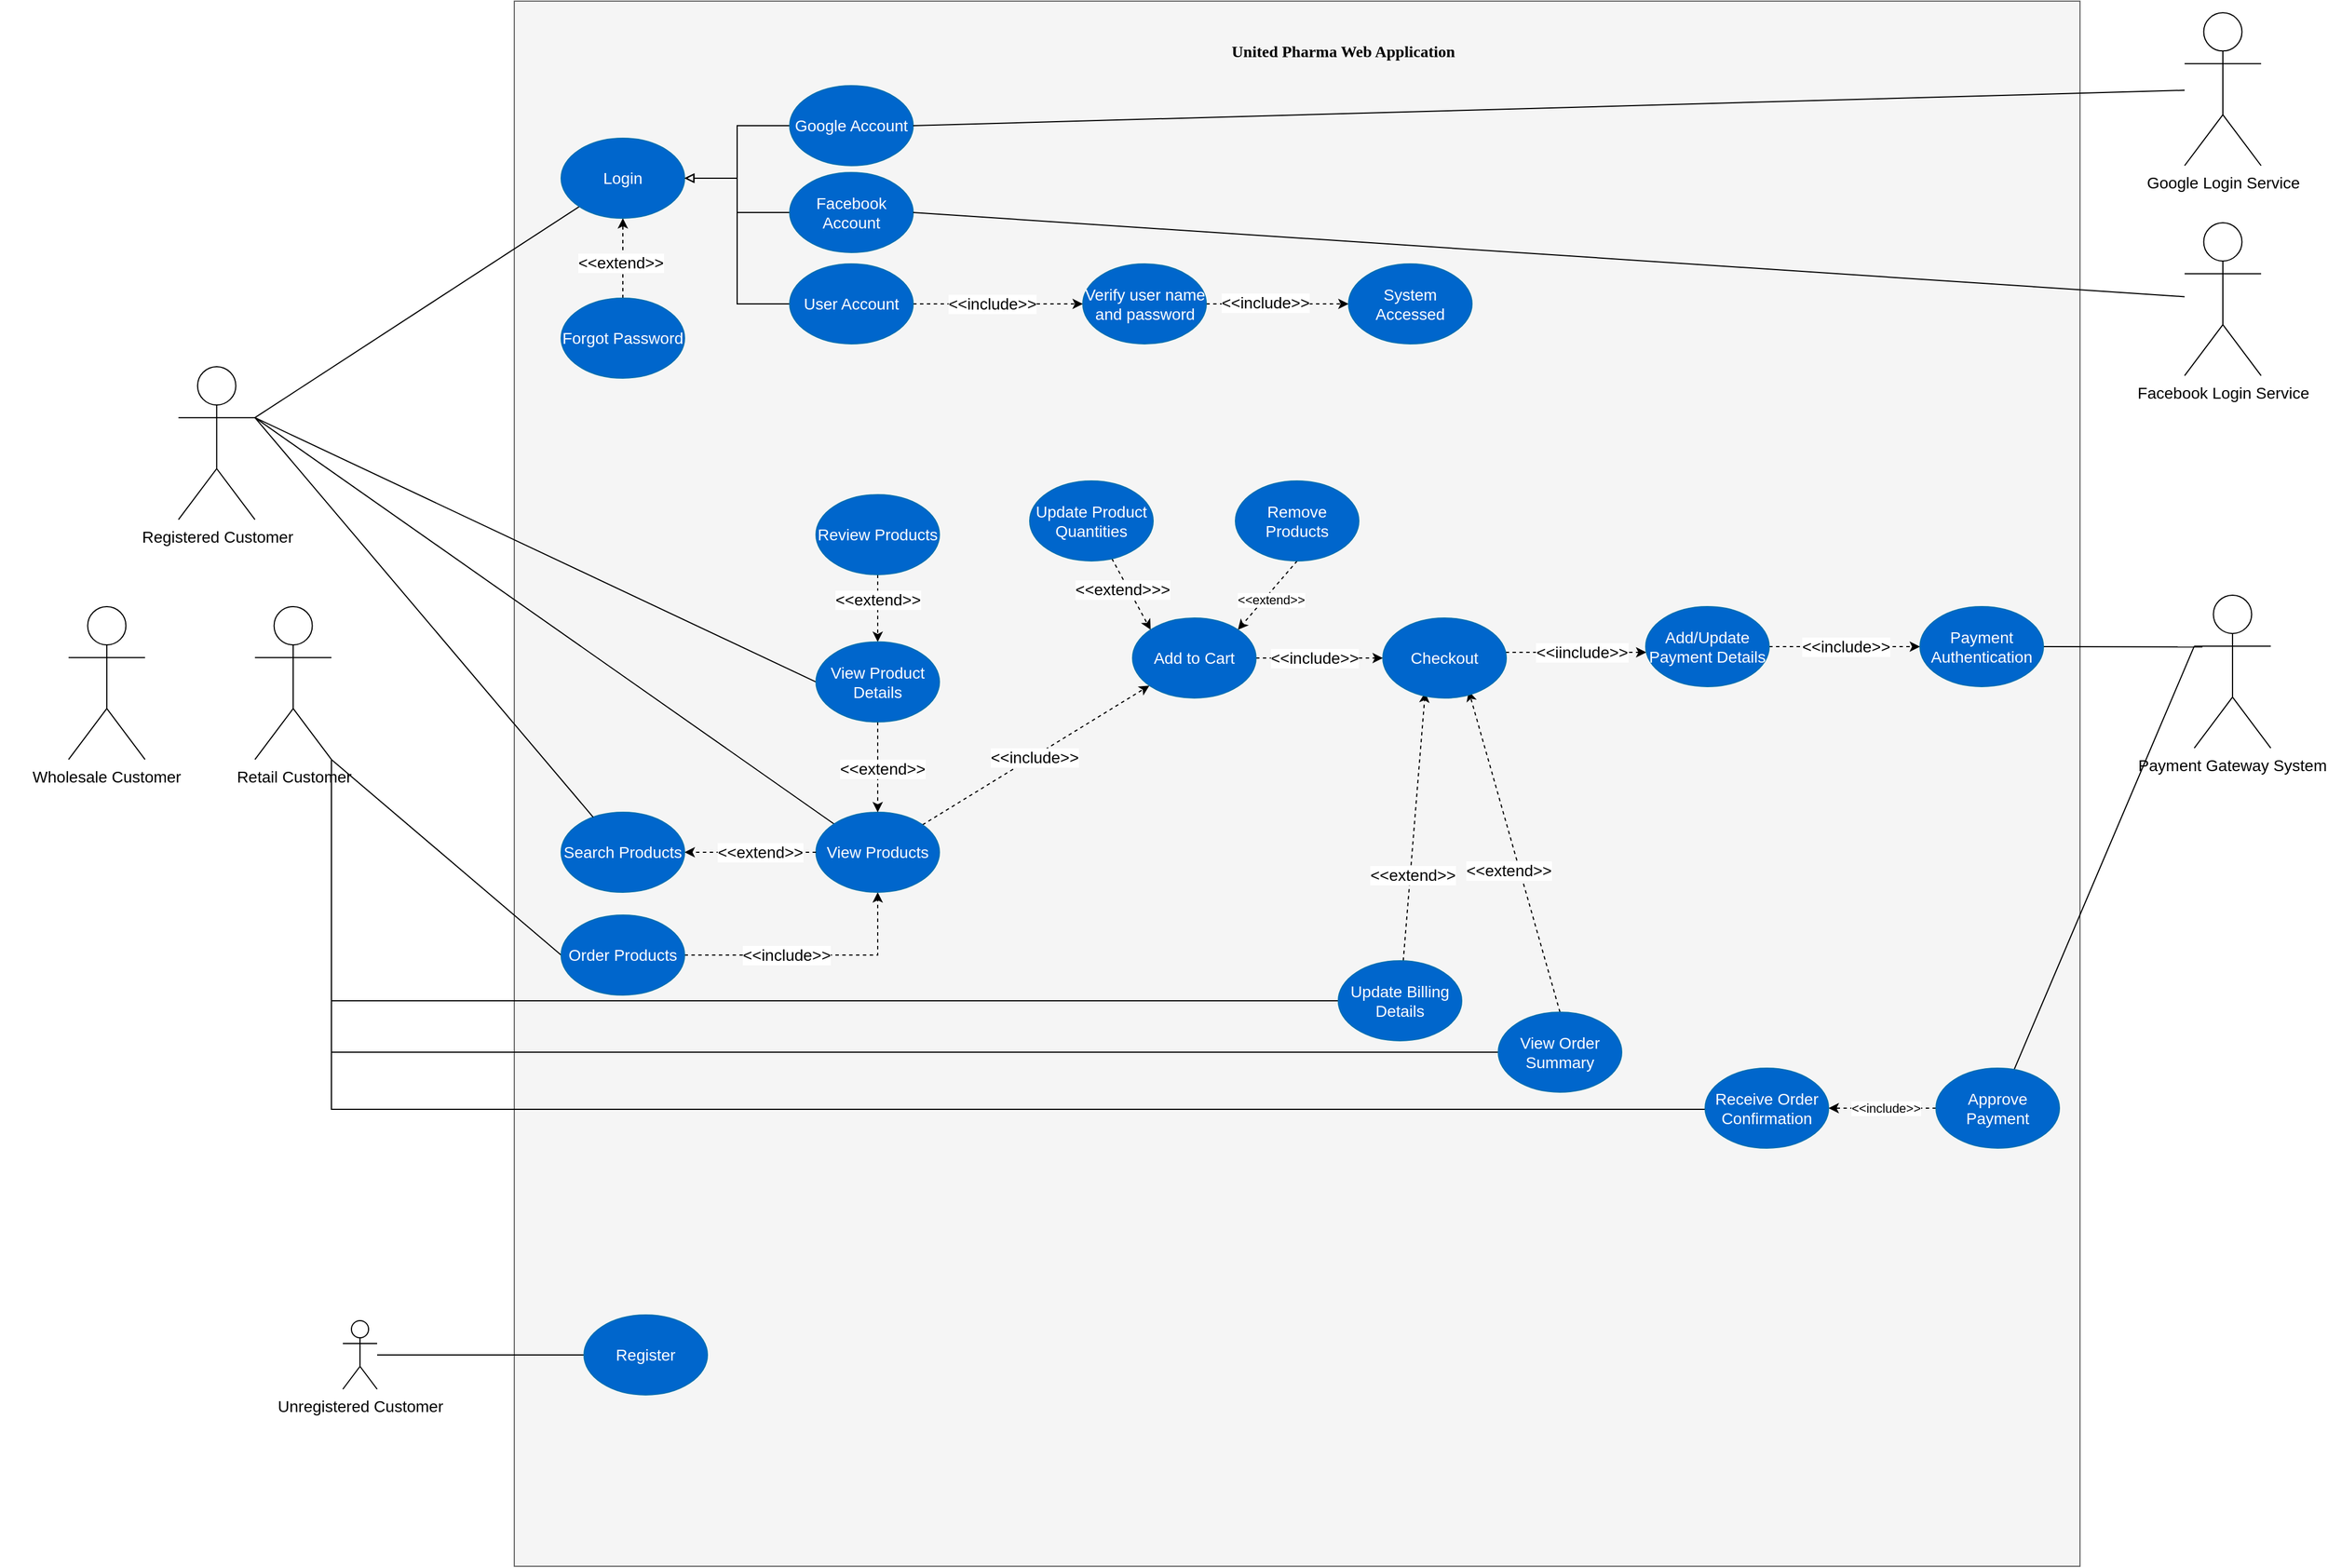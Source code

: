<mxfile version="21.6.2" type="github">
  <diagram name="Page-1" id="nv0in6sxqN7r_D8xVUoy">
    <mxGraphModel dx="3121" dy="740" grid="1" gridSize="10" guides="1" tooltips="1" connect="1" arrows="1" fold="1" page="1" pageScale="1" pageWidth="1654" pageHeight="2336" math="0" shadow="0">
      <root>
        <mxCell id="0" />
        <mxCell id="1" parent="0" />
        <mxCell id="EH9wGpjO3HeuwXqVaA0w-17" value="" style="whiteSpace=wrap;html=1;aspect=fixed;fillColor=#f5f5f5;strokeColor=#666666;fontColor=#333333;fontSize=14;" parent="1" vertex="1">
          <mxGeometry x="410" y="280" width="1370" height="1370" as="geometry" />
        </mxCell>
        <mxCell id="EH9wGpjO3HeuwXqVaA0w-18" value="&lt;h1 style=&quot;font-size: 14px;&quot;&gt;&lt;b style=&quot;font-size: 14px;&quot;&gt;United Pharma Web Application&lt;/b&gt;&lt;/h1&gt;" style="text;html=1;strokeColor=none;fillColor=none;align=center;verticalAlign=middle;whiteSpace=wrap;rounded=0;fontFamily=Verdana;fontSize=14;" parent="1" vertex="1">
          <mxGeometry x="907.5" y="310" width="455" height="30" as="geometry" />
        </mxCell>
        <mxCell id="EH9wGpjO3HeuwXqVaA0w-20" style="rounded=0;orthogonalLoop=1;jettySize=auto;html=1;strokeColor=default;endArrow=none;endFill=0;exitX=1;exitY=0.333;exitDx=0;exitDy=0;exitPerimeter=0;fontSize=14;" parent="1" source="EH9wGpjO3HeuwXqVaA0w-1" target="EH9wGpjO3HeuwXqVaA0w-19" edge="1">
          <mxGeometry relative="1" as="geometry" />
        </mxCell>
        <mxCell id="EH9wGpjO3HeuwXqVaA0w-23" style="edgeStyle=elbowEdgeStyle;rounded=0;orthogonalLoop=1;jettySize=auto;html=1;endArrow=none;endFill=0;fontSize=14;" parent="1" source="EH9wGpjO3HeuwXqVaA0w-15" target="EH9wGpjO3HeuwXqVaA0w-21" edge="1">
          <mxGeometry relative="1" as="geometry" />
        </mxCell>
        <mxCell id="EH9wGpjO3HeuwXqVaA0w-15" value="Unregistered Customer" style="shape=umlActor;verticalLabelPosition=bottom;verticalAlign=top;html=1;outlineConnect=0;fontSize=14;" parent="1" vertex="1">
          <mxGeometry x="260" y="1435" width="30" height="60" as="geometry" />
        </mxCell>
        <mxCell id="N690Rj-D5nCbPYyqFjpt-19" style="rounded=0;orthogonalLoop=1;jettySize=auto;html=1;entryX=0.5;entryY=1;entryDx=0;entryDy=0;dashed=1;edgeStyle=orthogonalEdgeStyle;elbow=vertical;fontSize=14;" edge="1" parent="1" source="N690Rj-D5nCbPYyqFjpt-18" target="EH9wGpjO3HeuwXqVaA0w-19">
          <mxGeometry relative="1" as="geometry" />
        </mxCell>
        <mxCell id="N690Rj-D5nCbPYyqFjpt-20" value="&amp;lt;&amp;lt;extend&amp;gt;&amp;gt;" style="edgeLabel;html=1;align=center;verticalAlign=middle;resizable=0;points=[];fontSize=14;" vertex="1" connectable="0" parent="N690Rj-D5nCbPYyqFjpt-19">
          <mxGeometry x="-0.094" y="2" relative="1" as="geometry">
            <mxPoint as="offset" />
          </mxGeometry>
        </mxCell>
        <mxCell id="EH9wGpjO3HeuwXqVaA0w-19" value="Login" style="ellipse;whiteSpace=wrap;html=1;fillColor=#0066CC;strokeColor=#006EAF;fontColor=#ffffff;fontSize=14;" parent="1" vertex="1">
          <mxGeometry x="451" y="400" width="108" height="70" as="geometry" />
        </mxCell>
        <mxCell id="EH9wGpjO3HeuwXqVaA0w-21" value="Register" style="ellipse;whiteSpace=wrap;html=1;fillColor=#0066CC;strokeColor=#006EAF;fontColor=#ffffff;fontSize=14;" parent="1" vertex="1">
          <mxGeometry x="471" y="1430" width="108" height="70" as="geometry" />
        </mxCell>
        <mxCell id="N690Rj-D5nCbPYyqFjpt-7" style="rounded=0;orthogonalLoop=1;jettySize=auto;html=1;edgeStyle=orthogonalEdgeStyle;entryX=1;entryY=0.5;entryDx=0;entryDy=0;endArrow=block;endFill=0;jumpStyle=none;fontSize=14;" edge="1" parent="1" source="N690Rj-D5nCbPYyqFjpt-1" target="EH9wGpjO3HeuwXqVaA0w-19">
          <mxGeometry relative="1" as="geometry" />
        </mxCell>
        <mxCell id="N690Rj-D5nCbPYyqFjpt-1" value="Google Account" style="ellipse;whiteSpace=wrap;html=1;fillColor=#0066CC;strokeColor=#006EAF;fontColor=#ffffff;fontSize=14;" vertex="1" parent="1">
          <mxGeometry x="651" y="354" width="108" height="70" as="geometry" />
        </mxCell>
        <mxCell id="N690Rj-D5nCbPYyqFjpt-8" style="rounded=0;orthogonalLoop=1;jettySize=auto;html=1;edgeStyle=orthogonalEdgeStyle;endArrow=block;endFill=0;jumpStyle=none;fontSize=14;" edge="1" parent="1" source="N690Rj-D5nCbPYyqFjpt-5" target="EH9wGpjO3HeuwXqVaA0w-19">
          <mxGeometry relative="1" as="geometry" />
        </mxCell>
        <mxCell id="N690Rj-D5nCbPYyqFjpt-5" value="Facebook Account" style="ellipse;whiteSpace=wrap;html=1;fillColor=#0066CC;strokeColor=#006EAF;fontColor=#ffffff;fontSize=14;" vertex="1" parent="1">
          <mxGeometry x="651" y="430" width="108" height="70" as="geometry" />
        </mxCell>
        <mxCell id="N690Rj-D5nCbPYyqFjpt-9" style="rounded=0;orthogonalLoop=1;jettySize=auto;html=1;exitX=0;exitY=0.5;exitDx=0;exitDy=0;entryX=1;entryY=0.5;entryDx=0;entryDy=0;edgeStyle=orthogonalEdgeStyle;endArrow=block;endFill=0;jumpStyle=none;fontSize=14;" edge="1" parent="1" source="N690Rj-D5nCbPYyqFjpt-6" target="EH9wGpjO3HeuwXqVaA0w-19">
          <mxGeometry relative="1" as="geometry" />
        </mxCell>
        <mxCell id="N690Rj-D5nCbPYyqFjpt-26" value="" style="edgeStyle=elbowEdgeStyle;rounded=0;orthogonalLoop=1;jettySize=auto;html=1;dashed=1;elbow=horizontal;fontSize=14;" edge="1" parent="1" source="N690Rj-D5nCbPYyqFjpt-6" target="N690Rj-D5nCbPYyqFjpt-25">
          <mxGeometry relative="1" as="geometry" />
        </mxCell>
        <mxCell id="N690Rj-D5nCbPYyqFjpt-30" value="&amp;lt;&amp;lt;include&amp;gt;&amp;gt;" style="edgeLabel;html=1;align=center;verticalAlign=middle;resizable=0;points=[];fontSize=14;" vertex="1" connectable="0" parent="N690Rj-D5nCbPYyqFjpt-26">
          <mxGeometry x="-0.158" y="-3" relative="1" as="geometry">
            <mxPoint x="6" y="-3" as="offset" />
          </mxGeometry>
        </mxCell>
        <mxCell id="N690Rj-D5nCbPYyqFjpt-6" value="User Account" style="ellipse;whiteSpace=wrap;html=1;fillColor=#0066CC;strokeColor=#006EAF;fontColor=#ffffff;fontSize=14;" vertex="1" parent="1">
          <mxGeometry x="651" y="510" width="108" height="70" as="geometry" />
        </mxCell>
        <mxCell id="N690Rj-D5nCbPYyqFjpt-13" style="rounded=0;orthogonalLoop=1;jettySize=auto;html=1;entryX=1;entryY=0.5;entryDx=0;entryDy=0;endArrow=none;endFill=0;fontSize=14;" edge="1" parent="1" source="N690Rj-D5nCbPYyqFjpt-11" target="N690Rj-D5nCbPYyqFjpt-1">
          <mxGeometry relative="1" as="geometry" />
        </mxCell>
        <mxCell id="N690Rj-D5nCbPYyqFjpt-16" style="rounded=0;orthogonalLoop=1;jettySize=auto;html=1;entryX=1;entryY=0.5;entryDx=0;entryDy=0;endArrow=none;endFill=0;fontSize=14;" edge="1" parent="1" source="N690Rj-D5nCbPYyqFjpt-14" target="N690Rj-D5nCbPYyqFjpt-5">
          <mxGeometry relative="1" as="geometry" />
        </mxCell>
        <mxCell id="N690Rj-D5nCbPYyqFjpt-18" value="Forgot Password" style="ellipse;whiteSpace=wrap;html=1;fillColor=#0066CC;strokeColor=#006EAF;fontColor=#ffffff;fontSize=14;" vertex="1" parent="1">
          <mxGeometry x="451" y="540" width="108" height="70" as="geometry" />
        </mxCell>
        <mxCell id="N690Rj-D5nCbPYyqFjpt-28" value="" style="edgeStyle=elbowEdgeStyle;rounded=0;orthogonalLoop=1;jettySize=auto;html=1;dashed=1;fontSize=14;" edge="1" parent="1" source="N690Rj-D5nCbPYyqFjpt-25" target="N690Rj-D5nCbPYyqFjpt-27">
          <mxGeometry relative="1" as="geometry" />
        </mxCell>
        <mxCell id="N690Rj-D5nCbPYyqFjpt-31" value="&amp;lt;&amp;lt;include&amp;gt;&amp;gt;" style="edgeLabel;html=1;align=center;verticalAlign=middle;resizable=0;points=[];fontSize=14;" vertex="1" connectable="0" parent="N690Rj-D5nCbPYyqFjpt-28">
          <mxGeometry x="-0.174" y="1" relative="1" as="geometry">
            <mxPoint as="offset" />
          </mxGeometry>
        </mxCell>
        <mxCell id="N690Rj-D5nCbPYyqFjpt-25" value="Verify user name and password" style="ellipse;whiteSpace=wrap;html=1;fillColor=#0066CC;strokeColor=#006EAF;fontColor=#ffffff;fontSize=14;" vertex="1" parent="1">
          <mxGeometry x="907.5" y="510" width="108" height="70" as="geometry" />
        </mxCell>
        <mxCell id="N690Rj-D5nCbPYyqFjpt-27" value="System Accessed" style="ellipse;whiteSpace=wrap;html=1;fillColor=#0066CC;strokeColor=#006EAF;fontColor=#ffffff;fontSize=14;" vertex="1" parent="1">
          <mxGeometry x="1140" y="510" width="108" height="70" as="geometry" />
        </mxCell>
        <mxCell id="N690Rj-D5nCbPYyqFjpt-32" value="" style="group;fontSize=14;" vertex="1" connectable="0" parent="1">
          <mxGeometry x="1890" y="364" width="65" height="250" as="geometry" />
        </mxCell>
        <mxCell id="N690Rj-D5nCbPYyqFjpt-11" value="Google Login Service" style="shape=umlActor;verticalLabelPosition=bottom;verticalAlign=top;html=1;outlineConnect=0;fontSize=14;" vertex="1" parent="N690Rj-D5nCbPYyqFjpt-32">
          <mxGeometry x="-18.46" y="-73.84" width="66.924" height="133.844" as="geometry" />
        </mxCell>
        <mxCell id="N690Rj-D5nCbPYyqFjpt-14" value="Facebook Login Service" style="shape=umlActor;verticalLabelPosition=bottom;verticalAlign=top;html=1;outlineConnect=0;fontSize=14;" vertex="1" parent="N690Rj-D5nCbPYyqFjpt-32">
          <mxGeometry x="-18.46" y="110" width="66.924" height="133.844" as="geometry" />
        </mxCell>
        <mxCell id="N690Rj-D5nCbPYyqFjpt-17" style="edgeStyle=elbowEdgeStyle;rounded=0;orthogonalLoop=1;jettySize=auto;html=1;exitX=0.5;exitY=0.5;exitDx=0;exitDy=0;exitPerimeter=0;fontSize=14;" edge="1" parent="N690Rj-D5nCbPYyqFjpt-32" source="N690Rj-D5nCbPYyqFjpt-14" target="N690Rj-D5nCbPYyqFjpt-14">
          <mxGeometry relative="1" as="geometry" />
        </mxCell>
        <mxCell id="N690Rj-D5nCbPYyqFjpt-42" value="" style="edgeStyle=orthogonalEdgeStyle;rounded=0;orthogonalLoop=1;jettySize=auto;html=1;elbow=horizontal;dashed=1;entryX=0.5;entryY=1;entryDx=0;entryDy=0;fontSize=14;" edge="1" parent="1" source="N690Rj-D5nCbPYyqFjpt-37" target="N690Rj-D5nCbPYyqFjpt-41">
          <mxGeometry relative="1" as="geometry" />
        </mxCell>
        <mxCell id="N690Rj-D5nCbPYyqFjpt-44" value="&amp;lt;&amp;lt;include&amp;gt;&amp;gt;" style="edgeLabel;html=1;align=center;verticalAlign=middle;resizable=0;points=[];fontSize=14;" vertex="1" connectable="0" parent="N690Rj-D5nCbPYyqFjpt-42">
          <mxGeometry x="-0.283" y="-1" relative="1" as="geometry">
            <mxPoint x="8" y="-1" as="offset" />
          </mxGeometry>
        </mxCell>
        <mxCell id="N690Rj-D5nCbPYyqFjpt-105" style="rounded=0;orthogonalLoop=1;jettySize=auto;html=1;exitX=0;exitY=0.5;exitDx=0;exitDy=0;entryX=1;entryY=1;entryDx=0;entryDy=0;entryPerimeter=0;endArrow=none;endFill=0;fontSize=14;" edge="1" parent="1" source="N690Rj-D5nCbPYyqFjpt-37" target="EH9wGpjO3HeuwXqVaA0w-2">
          <mxGeometry relative="1" as="geometry" />
        </mxCell>
        <mxCell id="N690Rj-D5nCbPYyqFjpt-37" value="Order Products" style="ellipse;whiteSpace=wrap;html=1;fillColor=#0066CC;strokeColor=#006EAF;fontColor=#ffffff;fontSize=14;" vertex="1" parent="1">
          <mxGeometry x="451" y="1080" width="108" height="70" as="geometry" />
        </mxCell>
        <mxCell id="N690Rj-D5nCbPYyqFjpt-52" value="" style="rounded=0;orthogonalLoop=1;jettySize=auto;html=1;dashed=1;elbow=horizontal;entryX=0.5;entryY=0;entryDx=0;entryDy=0;fontSize=14;" edge="1" parent="1" source="N690Rj-D5nCbPYyqFjpt-51" target="N690Rj-D5nCbPYyqFjpt-71">
          <mxGeometry relative="1" as="geometry" />
        </mxCell>
        <mxCell id="N690Rj-D5nCbPYyqFjpt-53" value="&amp;lt;&amp;lt;extend&amp;gt;&amp;gt;" style="edgeLabel;html=1;align=center;verticalAlign=middle;resizable=0;points=[];fontSize=14;" vertex="1" connectable="0" parent="N690Rj-D5nCbPYyqFjpt-52">
          <mxGeometry x="0.367" y="-1" relative="1" as="geometry">
            <mxPoint x="1" y="-19" as="offset" />
          </mxGeometry>
        </mxCell>
        <mxCell id="N690Rj-D5nCbPYyqFjpt-57" value="" style="rounded=0;orthogonalLoop=1;jettySize=auto;html=1;dashed=1;fontSize=14;" edge="1" parent="1" source="N690Rj-D5nCbPYyqFjpt-41" target="N690Rj-D5nCbPYyqFjpt-56">
          <mxGeometry relative="1" as="geometry" />
        </mxCell>
        <mxCell id="N690Rj-D5nCbPYyqFjpt-58" value="&amp;lt;&amp;lt;include&amp;gt;&amp;gt;" style="edgeLabel;html=1;align=center;verticalAlign=middle;resizable=0;points=[];fontSize=14;" vertex="1" connectable="0" parent="N690Rj-D5nCbPYyqFjpt-57">
          <mxGeometry x="-0.014" y="-1" relative="1" as="geometry">
            <mxPoint x="-1" as="offset" />
          </mxGeometry>
        </mxCell>
        <mxCell id="N690Rj-D5nCbPYyqFjpt-95" style="rounded=0;orthogonalLoop=1;jettySize=auto;html=1;exitX=0;exitY=0;exitDx=0;exitDy=0;entryX=1;entryY=0.333;entryDx=0;entryDy=0;entryPerimeter=0;endArrow=none;endFill=0;fontSize=14;" edge="1" parent="1" source="N690Rj-D5nCbPYyqFjpt-41" target="EH9wGpjO3HeuwXqVaA0w-1">
          <mxGeometry relative="1" as="geometry" />
        </mxCell>
        <mxCell id="N690Rj-D5nCbPYyqFjpt-41" value="View Products" style="ellipse;whiteSpace=wrap;html=1;fillColor=#0066CC;strokeColor=#006EAF;fontColor=#ffffff;fontSize=14;" vertex="1" parent="1">
          <mxGeometry x="674" y="990" width="108" height="70" as="geometry" />
        </mxCell>
        <mxCell id="N690Rj-D5nCbPYyqFjpt-47" style="rounded=0;orthogonalLoop=1;jettySize=auto;html=1;exitX=0;exitY=0.5;exitDx=0;exitDy=0;entryX=1;entryY=0.5;entryDx=0;entryDy=0;dashed=1;fontSize=14;" edge="1" parent="1" source="N690Rj-D5nCbPYyqFjpt-41" target="N690Rj-D5nCbPYyqFjpt-46">
          <mxGeometry relative="1" as="geometry" />
        </mxCell>
        <mxCell id="N690Rj-D5nCbPYyqFjpt-48" value="&amp;lt;&amp;lt;extend&amp;gt;&amp;gt;" style="edgeLabel;html=1;align=center;verticalAlign=middle;resizable=0;points=[];fontSize=14;" vertex="1" connectable="0" parent="N690Rj-D5nCbPYyqFjpt-47">
          <mxGeometry x="-0.286" y="1" relative="1" as="geometry">
            <mxPoint x="-8" y="-1" as="offset" />
          </mxGeometry>
        </mxCell>
        <mxCell id="N690Rj-D5nCbPYyqFjpt-46" value="Search Products" style="ellipse;whiteSpace=wrap;html=1;fillColor=#0066CC;strokeColor=#006EAF;fontColor=#ffffff;fontSize=14;" vertex="1" parent="1">
          <mxGeometry x="451" y="990" width="108" height="70" as="geometry" />
        </mxCell>
        <mxCell id="N690Rj-D5nCbPYyqFjpt-51" value="Review Products" style="ellipse;whiteSpace=wrap;html=1;fillColor=#0066CC;strokeColor=#006EAF;fontColor=#ffffff;fontSize=14;" vertex="1" parent="1">
          <mxGeometry x="674" y="712" width="108" height="70" as="geometry" />
        </mxCell>
        <mxCell id="N690Rj-D5nCbPYyqFjpt-60" value="" style="edgeStyle=elbowEdgeStyle;rounded=0;orthogonalLoop=1;jettySize=auto;html=1;dashed=1;elbow=vertical;fontSize=14;" edge="1" parent="1" source="N690Rj-D5nCbPYyqFjpt-56" target="N690Rj-D5nCbPYyqFjpt-59">
          <mxGeometry relative="1" as="geometry" />
        </mxCell>
        <mxCell id="N690Rj-D5nCbPYyqFjpt-61" value="&amp;lt;&amp;lt;include&amp;gt;&amp;gt;" style="edgeLabel;html=1;align=center;verticalAlign=middle;resizable=0;points=[];fontSize=14;" vertex="1" connectable="0" parent="N690Rj-D5nCbPYyqFjpt-60">
          <mxGeometry x="-0.397" y="-2" relative="1" as="geometry">
            <mxPoint x="17" y="-2" as="offset" />
          </mxGeometry>
        </mxCell>
        <mxCell id="N690Rj-D5nCbPYyqFjpt-63" value="" style="rounded=0;orthogonalLoop=1;jettySize=auto;html=1;dashed=1;elbow=vertical;entryX=0;entryY=0;entryDx=0;entryDy=0;fontSize=14;" edge="1" parent="1" source="N690Rj-D5nCbPYyqFjpt-62" target="N690Rj-D5nCbPYyqFjpt-56">
          <mxGeometry relative="1" as="geometry" />
        </mxCell>
        <mxCell id="N690Rj-D5nCbPYyqFjpt-99" value="&amp;lt;&amp;lt;extend&amp;gt;&amp;gt;&amp;gt;" style="edgeLabel;html=1;align=center;verticalAlign=middle;resizable=0;points=[];fontSize=14;" vertex="1" connectable="0" parent="N690Rj-D5nCbPYyqFjpt-63">
          <mxGeometry x="-0.212" y="-5" relative="1" as="geometry">
            <mxPoint as="offset" />
          </mxGeometry>
        </mxCell>
        <mxCell id="N690Rj-D5nCbPYyqFjpt-67" style="rounded=0;orthogonalLoop=1;jettySize=auto;html=1;dashed=1;entryX=1;entryY=0;entryDx=0;entryDy=0;exitX=0.5;exitY=1;exitDx=0;exitDy=0;fontSize=14;" edge="1" parent="1" source="N690Rj-D5nCbPYyqFjpt-66" target="N690Rj-D5nCbPYyqFjpt-56">
          <mxGeometry relative="1" as="geometry" />
        </mxCell>
        <mxCell id="N690Rj-D5nCbPYyqFjpt-147" value="&amp;lt;&amp;lt;extend&amp;gt;&amp;gt;" style="edgeLabel;html=1;align=center;verticalAlign=middle;resizable=0;points=[];" vertex="1" connectable="0" parent="N690Rj-D5nCbPYyqFjpt-67">
          <mxGeometry x="0.021" y="5" relative="1" as="geometry">
            <mxPoint x="-1" as="offset" />
          </mxGeometry>
        </mxCell>
        <mxCell id="N690Rj-D5nCbPYyqFjpt-56" value="Add to Cart" style="ellipse;whiteSpace=wrap;html=1;fillColor=#0066CC;strokeColor=#006EAF;fontColor=#ffffff;fontSize=14;" vertex="1" parent="1">
          <mxGeometry x="951" y="820" width="108" height="70" as="geometry" />
        </mxCell>
        <mxCell id="N690Rj-D5nCbPYyqFjpt-82" value="" style="rounded=0;orthogonalLoop=1;jettySize=auto;html=1;dashed=1;elbow=vertical;fontSize=14;entryX=0.343;entryY=0.928;entryDx=0;entryDy=0;entryPerimeter=0;" edge="1" parent="1" source="N690Rj-D5nCbPYyqFjpt-81" target="N690Rj-D5nCbPYyqFjpt-59">
          <mxGeometry relative="1" as="geometry" />
        </mxCell>
        <mxCell id="N690Rj-D5nCbPYyqFjpt-83" value="&amp;lt;&amp;lt;extend&amp;gt;&amp;gt;" style="edgeLabel;html=1;align=center;verticalAlign=middle;resizable=0;points=[];fontSize=14;" vertex="1" connectable="0" parent="N690Rj-D5nCbPYyqFjpt-82">
          <mxGeometry x="-0.354" y="-2" relative="1" as="geometry">
            <mxPoint as="offset" />
          </mxGeometry>
        </mxCell>
        <mxCell id="N690Rj-D5nCbPYyqFjpt-88" style="rounded=0;orthogonalLoop=1;jettySize=auto;html=1;exitX=0.5;exitY=0;exitDx=0;exitDy=0;dashed=1;entryX=0.696;entryY=0.913;entryDx=0;entryDy=0;fontSize=14;entryPerimeter=0;" edge="1" parent="1" source="N690Rj-D5nCbPYyqFjpt-87" target="N690Rj-D5nCbPYyqFjpt-59">
          <mxGeometry relative="1" as="geometry" />
        </mxCell>
        <mxCell id="N690Rj-D5nCbPYyqFjpt-89" value="&amp;lt;&amp;lt;extend&amp;gt;&amp;gt;" style="edgeLabel;html=1;align=center;verticalAlign=middle;resizable=0;points=[];fontSize=14;" vertex="1" connectable="0" parent="N690Rj-D5nCbPYyqFjpt-88">
          <mxGeometry x="-0.037" y="4" relative="1" as="geometry">
            <mxPoint x="-3" y="10" as="offset" />
          </mxGeometry>
        </mxCell>
        <mxCell id="N690Rj-D5nCbPYyqFjpt-124" value="" style="edgeStyle=elbowEdgeStyle;rounded=0;orthogonalLoop=1;jettySize=auto;html=1;endArrow=classic;endFill=1;dashed=1;elbow=vertical;fontSize=14;" edge="1" parent="1" source="N690Rj-D5nCbPYyqFjpt-59" target="N690Rj-D5nCbPYyqFjpt-123">
          <mxGeometry relative="1" as="geometry" />
        </mxCell>
        <mxCell id="N690Rj-D5nCbPYyqFjpt-125" value="&amp;lt;&amp;lt;iinclude&amp;gt;&amp;gt;" style="edgeLabel;html=1;align=center;verticalAlign=middle;resizable=0;points=[];fontSize=14;" vertex="1" connectable="0" parent="N690Rj-D5nCbPYyqFjpt-124">
          <mxGeometry x="-0.398" y="-3" relative="1" as="geometry">
            <mxPoint x="29" y="-3" as="offset" />
          </mxGeometry>
        </mxCell>
        <mxCell id="N690Rj-D5nCbPYyqFjpt-59" value="Checkout" style="ellipse;whiteSpace=wrap;html=1;fillColor=#0066CC;strokeColor=#006EAF;fontColor=#ffffff;fontSize=14;" vertex="1" parent="1">
          <mxGeometry x="1170" y="820" width="108" height="70" as="geometry" />
        </mxCell>
        <mxCell id="N690Rj-D5nCbPYyqFjpt-62" value="Update Product Quantities" style="ellipse;whiteSpace=wrap;html=1;fillColor=#0066CC;strokeColor=#006EAF;fontColor=#ffffff;fontSize=14;" vertex="1" parent="1">
          <mxGeometry x="861" y="700" width="108" height="70" as="geometry" />
        </mxCell>
        <mxCell id="N690Rj-D5nCbPYyqFjpt-66" value="Remove Products" style="ellipse;whiteSpace=wrap;html=1;fillColor=#0066CC;strokeColor=#006EAF;fontColor=#ffffff;fontSize=14;" vertex="1" parent="1">
          <mxGeometry x="1041" y="700" width="108" height="70" as="geometry" />
        </mxCell>
        <mxCell id="N690Rj-D5nCbPYyqFjpt-72" value="" style="rounded=0;orthogonalLoop=1;jettySize=auto;html=1;dashed=1;exitX=0.5;exitY=1;exitDx=0;exitDy=0;entryX=0.5;entryY=0;entryDx=0;entryDy=0;fontSize=14;" edge="1" parent="1" source="N690Rj-D5nCbPYyqFjpt-71" target="N690Rj-D5nCbPYyqFjpt-41">
          <mxGeometry relative="1" as="geometry" />
        </mxCell>
        <mxCell id="N690Rj-D5nCbPYyqFjpt-73" value="&amp;lt;&amp;lt;extend&amp;gt;&amp;gt;" style="edgeLabel;html=1;align=center;verticalAlign=middle;resizable=0;points=[];fontSize=14;" vertex="1" connectable="0" parent="N690Rj-D5nCbPYyqFjpt-72">
          <mxGeometry x="-0.007" y="4" relative="1" as="geometry">
            <mxPoint y="1" as="offset" />
          </mxGeometry>
        </mxCell>
        <mxCell id="N690Rj-D5nCbPYyqFjpt-97" style="rounded=0;orthogonalLoop=1;jettySize=auto;html=1;exitX=0;exitY=0.5;exitDx=0;exitDy=0;endArrow=none;endFill=0;entryX=1;entryY=0.333;entryDx=0;entryDy=0;entryPerimeter=0;fontSize=14;" edge="1" parent="1" source="N690Rj-D5nCbPYyqFjpt-71" target="EH9wGpjO3HeuwXqVaA0w-1">
          <mxGeometry relative="1" as="geometry">
            <mxPoint x="190" y="640" as="targetPoint" />
          </mxGeometry>
        </mxCell>
        <mxCell id="N690Rj-D5nCbPYyqFjpt-71" value="View Product Details" style="ellipse;whiteSpace=wrap;html=1;fillColor=#0066CC;strokeColor=#006EAF;fontColor=#ffffff;fontSize=14;" vertex="1" parent="1">
          <mxGeometry x="674" y="840.92" width="108" height="70" as="geometry" />
        </mxCell>
        <mxCell id="N690Rj-D5nCbPYyqFjpt-76" value="" style="group;fontSize=14;" vertex="1" connectable="0" parent="1">
          <mxGeometry x="-40" y="600.01" width="334.62" height="579.99" as="geometry" />
        </mxCell>
        <mxCell id="EH9wGpjO3HeuwXqVaA0w-1" value="Registered Customer" style="shape=umlActor;verticalLabelPosition=bottom;verticalAlign=top;html=1;outlineConnect=0;fontSize=14;" parent="N690Rj-D5nCbPYyqFjpt-76" vertex="1">
          <mxGeometry x="156.156" width="66.924" height="133.844" as="geometry" />
        </mxCell>
        <mxCell id="EH9wGpjO3HeuwXqVaA0w-2" value="Retail Customer" style="shape=umlActor;verticalLabelPosition=bottom;verticalAlign=top;html=1;outlineConnect=0;fontSize=14;" parent="N690Rj-D5nCbPYyqFjpt-76" vertex="1">
          <mxGeometry x="223.08" y="209.986" width="66.924" height="133.844" as="geometry" />
        </mxCell>
        <mxCell id="EH9wGpjO3HeuwXqVaA0w-6" value="Wholesale Customer" style="shape=umlActor;verticalLabelPosition=bottom;verticalAlign=top;html=1;outlineConnect=0;fontSize=14;" parent="N690Rj-D5nCbPYyqFjpt-76" vertex="1">
          <mxGeometry x="59.996" y="209.986" width="66.924" height="133.844" as="geometry" />
        </mxCell>
        <mxCell id="N690Rj-D5nCbPYyqFjpt-107" style="edgeStyle=orthogonalEdgeStyle;rounded=0;orthogonalLoop=1;jettySize=auto;html=1;exitX=0;exitY=0.5;exitDx=0;exitDy=0;entryX=1;entryY=1;entryDx=0;entryDy=0;entryPerimeter=0;endArrow=none;endFill=0;fontSize=14;" edge="1" parent="1" source="N690Rj-D5nCbPYyqFjpt-81" target="EH9wGpjO3HeuwXqVaA0w-2">
          <mxGeometry relative="1" as="geometry" />
        </mxCell>
        <mxCell id="N690Rj-D5nCbPYyqFjpt-81" value="Update Billing Details" style="ellipse;whiteSpace=wrap;html=1;fillColor=#0066CC;strokeColor=#006EAF;fontColor=#ffffff;fontSize=14;" vertex="1" parent="1">
          <mxGeometry x="1131" y="1120" width="108" height="70" as="geometry" />
        </mxCell>
        <mxCell id="N690Rj-D5nCbPYyqFjpt-108" style="edgeStyle=elbowEdgeStyle;rounded=0;orthogonalLoop=1;jettySize=auto;html=1;exitX=0;exitY=0.5;exitDx=0;exitDy=0;endArrow=none;endFill=0;fontSize=14;entryX=1;entryY=1;entryDx=0;entryDy=0;entryPerimeter=0;" edge="1" parent="1" source="N690Rj-D5nCbPYyqFjpt-87" target="EH9wGpjO3HeuwXqVaA0w-2">
          <mxGeometry relative="1" as="geometry">
            <Array as="points">
              <mxPoint x="250" y="1060" />
            </Array>
          </mxGeometry>
        </mxCell>
        <mxCell id="N690Rj-D5nCbPYyqFjpt-87" value="View Order Summary" style="ellipse;whiteSpace=wrap;html=1;fillColor=#0066CC;strokeColor=#006EAF;fontColor=#ffffff;fontSize=14;" vertex="1" parent="1">
          <mxGeometry x="1271" y="1165" width="108" height="70" as="geometry" />
        </mxCell>
        <mxCell id="N690Rj-D5nCbPYyqFjpt-103" style="rounded=0;orthogonalLoop=1;jettySize=auto;html=1;exitX=1;exitY=0.333;exitDx=0;exitDy=0;exitPerimeter=0;endArrow=none;endFill=0;fontSize=14;" edge="1" parent="1" source="EH9wGpjO3HeuwXqVaA0w-1" target="N690Rj-D5nCbPYyqFjpt-46">
          <mxGeometry relative="1" as="geometry" />
        </mxCell>
        <mxCell id="N690Rj-D5nCbPYyqFjpt-127" value="" style="edgeStyle=elbowEdgeStyle;rounded=0;orthogonalLoop=1;jettySize=auto;html=1;dashed=1;elbow=horizontal;fontSize=14;" edge="1" parent="1" source="N690Rj-D5nCbPYyqFjpt-123" target="N690Rj-D5nCbPYyqFjpt-126">
          <mxGeometry relative="1" as="geometry" />
        </mxCell>
        <mxCell id="N690Rj-D5nCbPYyqFjpt-128" value="&amp;lt;&amp;lt;include&amp;gt;&amp;gt;" style="edgeLabel;html=1;align=center;verticalAlign=middle;resizable=0;points=[];fontSize=14;" vertex="1" connectable="0" parent="N690Rj-D5nCbPYyqFjpt-127">
          <mxGeometry x="-0.273" relative="1" as="geometry">
            <mxPoint x="19" as="offset" />
          </mxGeometry>
        </mxCell>
        <mxCell id="N690Rj-D5nCbPYyqFjpt-123" value="Add/Update Payment Details" style="ellipse;whiteSpace=wrap;html=1;fillColor=#0066CC;strokeColor=#006EAF;fontColor=#ffffff;fontSize=14;" vertex="1" parent="1">
          <mxGeometry x="1400" y="810" width="108" height="70" as="geometry" />
        </mxCell>
        <mxCell id="N690Rj-D5nCbPYyqFjpt-133" style="rounded=0;orthogonalLoop=1;jettySize=auto;html=1;exitX=1;exitY=0.5;exitDx=0;exitDy=0;entryX=0.107;entryY=0.338;entryDx=0;entryDy=0;entryPerimeter=0;endArrow=none;endFill=0;fontSize=14;" edge="1" parent="1" source="N690Rj-D5nCbPYyqFjpt-126" target="N690Rj-D5nCbPYyqFjpt-132">
          <mxGeometry relative="1" as="geometry" />
        </mxCell>
        <mxCell id="N690Rj-D5nCbPYyqFjpt-126" value="Payment Authentication" style="ellipse;whiteSpace=wrap;html=1;fillColor=#0066CC;strokeColor=#006EAF;fontColor=#ffffff;fontSize=14;" vertex="1" parent="1">
          <mxGeometry x="1640" y="810" width="108" height="70" as="geometry" />
        </mxCell>
        <mxCell id="N690Rj-D5nCbPYyqFjpt-139" style="rounded=0;orthogonalLoop=1;jettySize=auto;html=1;exitX=0;exitY=0.333;exitDx=0;exitDy=0;exitPerimeter=0;endArrow=none;endFill=0;jumpStyle=arc;" edge="1" parent="1" source="N690Rj-D5nCbPYyqFjpt-132" target="N690Rj-D5nCbPYyqFjpt-138">
          <mxGeometry relative="1" as="geometry" />
        </mxCell>
        <mxCell id="N690Rj-D5nCbPYyqFjpt-132" value="Payment Gateway System" style="shape=umlActor;verticalLabelPosition=bottom;verticalAlign=top;html=1;outlineConnect=0;fontSize=14;" vertex="1" parent="1">
          <mxGeometry x="1880" y="799.996" width="66.924" height="133.844" as="geometry" />
        </mxCell>
        <mxCell id="N690Rj-D5nCbPYyqFjpt-134" style="edgeStyle=elbowEdgeStyle;rounded=0;orthogonalLoop=1;jettySize=auto;html=1;exitX=0.5;exitY=0.5;exitDx=0;exitDy=0;exitPerimeter=0;fontSize=14;" edge="1" parent="1" source="N690Rj-D5nCbPYyqFjpt-132" target="N690Rj-D5nCbPYyqFjpt-132">
          <mxGeometry relative="1" as="geometry" />
        </mxCell>
        <mxCell id="N690Rj-D5nCbPYyqFjpt-141" value="" style="edgeStyle=elbowEdgeStyle;rounded=0;orthogonalLoop=1;jettySize=auto;html=1;endArrow=classic;endFill=1;dashed=1;" edge="1" parent="1" source="N690Rj-D5nCbPYyqFjpt-138" target="N690Rj-D5nCbPYyqFjpt-140">
          <mxGeometry relative="1" as="geometry" />
        </mxCell>
        <mxCell id="N690Rj-D5nCbPYyqFjpt-144" value="&amp;lt;&amp;lt;include&amp;gt;&amp;gt;" style="edgeLabel;html=1;align=center;verticalAlign=middle;resizable=0;points=[];" vertex="1" connectable="0" parent="N690Rj-D5nCbPYyqFjpt-141">
          <mxGeometry x="-0.489" y="-2" relative="1" as="geometry">
            <mxPoint x="-20" y="2" as="offset" />
          </mxGeometry>
        </mxCell>
        <mxCell id="N690Rj-D5nCbPYyqFjpt-138" value="Approve Payment" style="ellipse;whiteSpace=wrap;html=1;fillColor=#0066CC;strokeColor=#006EAF;fontColor=#ffffff;fontSize=14;" vertex="1" parent="1">
          <mxGeometry x="1654" y="1214" width="108" height="70" as="geometry" />
        </mxCell>
        <mxCell id="N690Rj-D5nCbPYyqFjpt-142" style="rounded=0;orthogonalLoop=1;jettySize=auto;html=1;exitX=0;exitY=0.5;exitDx=0;exitDy=0;entryX=1;entryY=1;entryDx=0;entryDy=0;entryPerimeter=0;edgeStyle=orthogonalEdgeStyle;endArrow=none;endFill=0;" edge="1" parent="1" source="N690Rj-D5nCbPYyqFjpt-140" target="EH9wGpjO3HeuwXqVaA0w-2">
          <mxGeometry relative="1" as="geometry">
            <Array as="points">
              <mxPoint x="250" y="1250" />
            </Array>
          </mxGeometry>
        </mxCell>
        <mxCell id="N690Rj-D5nCbPYyqFjpt-140" value="Receive Order Confirmation" style="ellipse;whiteSpace=wrap;html=1;fillColor=#0066CC;strokeColor=#006EAF;fontColor=#ffffff;fontSize=14;" vertex="1" parent="1">
          <mxGeometry x="1452" y="1214" width="108" height="70" as="geometry" />
        </mxCell>
      </root>
    </mxGraphModel>
  </diagram>
</mxfile>
